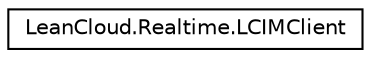 digraph "Graphical Class Hierarchy"
{
  edge [fontname="Helvetica",fontsize="10",labelfontname="Helvetica",labelfontsize="10"];
  node [fontname="Helvetica",fontsize="10",shape=record];
  rankdir="LR";
  Node1 [label="LeanCloud.Realtime.LCIMClient",height=0.2,width=0.4,color="black", fillcolor="white", style="filled",URL="$classLeanCloud_1_1Realtime_1_1LCIMClient.html",tooltip="通信客户端 "];
}

